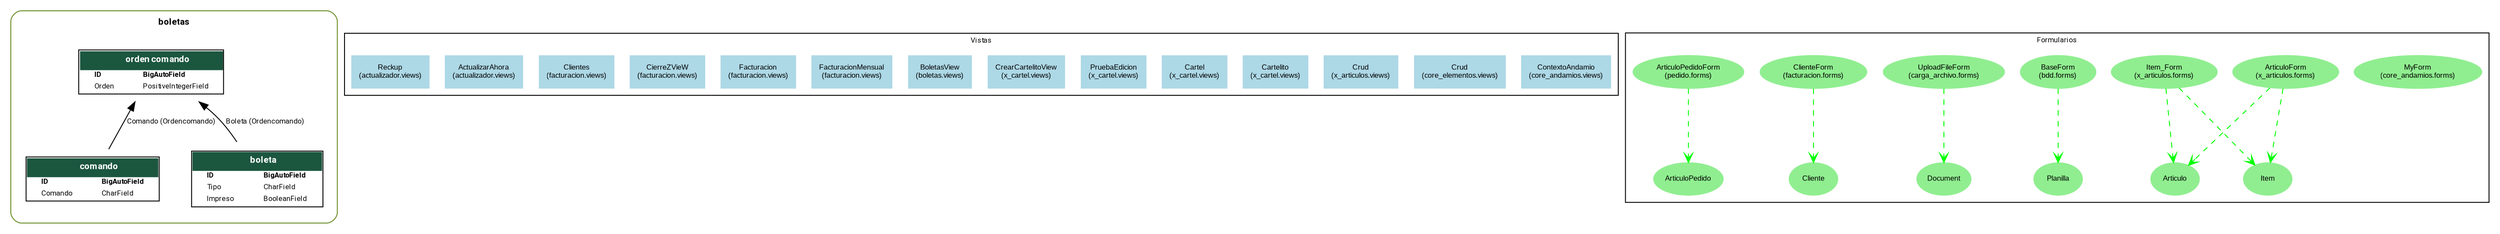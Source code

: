 digraph model_graph {
	graph [bb="0,0,380,258.25",
		fontname=Roboto,
		fontsize=8,
		rankdir=TB,
		splines=true
	];
	node [fontname=Roboto,
		fontsize=8,
		label="\N",
		shape=plaintext
	];
	edge [fontname=Roboto,
		fontsize=8
	];
	subgraph cluster_boletas {
		graph [bb="8,8,372,250.25",
			color=olivedrab4,
			label=<
          <TABLE BORDER="0" CELLBORDER="0" CELLSPACING="0">
          <TR><TD COLSPAN="2" CELLPADDING="4" ALIGN="CENTER">
          <FONT FACE="Roboto" COLOR="Black" POINT-SIZE="10">
          <B>boletas</B>
          </FONT>
          </TD></TR>
          </TABLE>
          >,
			lheight=0.31,
			lp="190,235.12",
			lwidth=1.89,
			style=rounded
		];
		boletas_models_Comando	[height=0.91667,
			label=<
      <TABLE BGCOLOR="white" BORDER="1" CELLBORDER="0" CELLSPACING="0">
      <TR><TD COLSPAN="2" CELLPADDING="5" ALIGN="CENTER" BGCOLOR="#1b563f">
      <FONT FACE="Roboto" COLOR="white" POINT-SIZE="10"><B>
      comando
      </B></FONT></TD></TR>
    
    
      <TR><TD ALIGN="LEFT" BORDER="0">
      <FONT FACE="Roboto"><B>ID</B></FONT>
      </TD><TD ALIGN="LEFT">
      <FONT FACE="Roboto"><B>BigAutoField</B></FONT>
      </TD></TR>
    
    
    
      <TR><TD ALIGN="LEFT" BORDER="0">
      <FONT FACE="Roboto">Comando</FONT>
      </TD><TD ALIGN="LEFT">
      <FONT FACE="Roboto">CharField</FONT>
      </TD></TR>
    
    
      </TABLE>
      >,
			pos="100,57",
			width=2.3194];
		boletas_models_Boleta	[height=1.1389,
			label=<
      <TABLE BGCOLOR="white" BORDER="1" CELLBORDER="0" CELLSPACING="0">
      <TR><TD COLSPAN="2" CELLPADDING="5" ALIGN="CENTER" BGCOLOR="#1b563f">
      <FONT FACE="Roboto" COLOR="white" POINT-SIZE="10"><B>
      boleta
      </B></FONT></TD></TR>
    
    
      <TR><TD ALIGN="LEFT" BORDER="0">
      <FONT FACE="Roboto"><B>ID</B></FONT>
      </TD><TD ALIGN="LEFT">
      <FONT FACE="Roboto"><B>BigAutoField</B></FONT>
      </TD></TR>
    
    
    
      <TR><TD ALIGN="LEFT" BORDER="0">
      <FONT FACE="Roboto">Tipo</FONT>
      </TD><TD ALIGN="LEFT">
      <FONT FACE="Roboto">CharField</FONT>
      </TD></TR>
    
    
    
      <TR><TD ALIGN="LEFT" BORDER="0">
      <FONT FACE="Roboto">Impreso</FONT>
      </TD><TD ALIGN="LEFT">
      <FONT FACE="Roboto">BooleanField</FONT>
      </TD></TR>
    
    
      </TABLE>
      >,
			pos="283,57",
			width=2.25];
		boletas_models_OrdenComando	[height=0.91667,
			label=<
      <TABLE BGCOLOR="white" BORDER="1" CELLBORDER="0" CELLSPACING="0">
      <TR><TD COLSPAN="2" CELLPADDING="5" ALIGN="CENTER" BGCOLOR="#1b563f">
      <FONT FACE="Roboto" COLOR="white" POINT-SIZE="10"><B>
      orden comando
      </B></FONT></TD></TR>
    
    
      <TR><TD ALIGN="LEFT" BORDER="0">
      <FONT FACE="Roboto"><B>ID</B></FONT>
      </TD><TD ALIGN="LEFT">
      <FONT FACE="Roboto"><B>BigAutoField</B></FONT>
      </TD></TR>
    
    
    
      <TR><TD ALIGN="LEFT" BORDER="0">
      <FONT FACE="Roboto">Orden</FONT>
      </TD><TD ALIGN="LEFT">
      <FONT FACE="Roboto">PositiveIntegerField</FONT>
      </TD></TR>
    
    
      </TABLE>
      >,
			pos="167,179",
			width=2.4861];
		boletas_models_OrdenComando -> boletas_models_Comando	[arrowhead=none,
			arrowtail=normal,
			dir=both,
			label=" Comando (Ordencomando)",
			lp="186.5,122",
			pos="s,145.06,146.11 139.02,136.5 137.28,133.65 135.59,130.8 134,128 127.05,115.79 120.13,101.95 114.37,89.816"];
		boletas_models_OrdenComando -> boletas_models_Boleta	[arrowhead=none,
			arrowtail=normal,
			dir=both,
			label=" Boleta (Ordencomando)",
			lp="295.12,122",
			pos="s,218.27,146.28 227.09,139.17 231.29,135.59 235.32,131.86 239,128 247.53,119.07 255.29,108.24 261.84,97.799"];
	}

  // Secciones agregadas por el visualizador UML


  // Vistas
  subgraph cluster_views {
    label = "Vistas";
    node [shape=box, style=filled, color=lightblue, fontname=Arial];
    core_andamios_ContextoAndamio [label="ContextoAndamio
(core_andamios.views)"];
    core_elementos_Crud [label="Crud
(core_elementos.views)"];
    x_articulos_Crud [label="Crud
(x_articulos.views)"];
    x_cartel_Cartelito [label="Cartelito
(x_cartel.views)"];
    x_cartel_Cartel [label="Cartel
(x_cartel.views)"];
    x_cartel_PruebaEdicion [label="PruebaEdicion
(x_cartel.views)"];
    x_cartel_CrearCartelitoView [label="CrearCartelitoView
(x_cartel.views)"];
    boletas_BoletasView [label="BoletasView
(boletas.views)"];
    facturacion_FacturacionMensual [label="FacturacionMensual
(facturacion.views)"];
    facturacion_Facturacion [label="Facturacion
(facturacion.views)"];
    facturacion_CierreZVieW [label="CierreZVieW
(facturacion.views)"];
    facturacion_Clientes [label="Clientes
(facturacion.views)"];
    actualizador_ActualizarAhora [label="ActualizarAhora
(actualizador.views)"];
    actualizador_Reckup [label="Reckup
(actualizador.views)"];
  }

  // Formularios
  subgraph cluster_forms {
    label = "Formularios";
    node [shape=ellipse, style=filled, color=lightgreen, fontname=Arial];
    core_andamios_MyForm [label="MyForm
(core_andamios.forms)"];
    x_articulos_ArticuloForm [label="ArticuloForm
(x_articulos.forms)"];
    x_articulos_ArticuloForm -> "Articulo" [style=dashed, color=green, arrowhead=vee];
    x_articulos_ArticuloForm -> "Item" [style=dashed, color=green, arrowhead=vee];
    x_articulos_Item_Form [label="Item_Form
(x_articulos.forms)"];
    x_articulos_Item_Form -> "Articulo" [style=dashed, color=green, arrowhead=vee];
    x_articulos_Item_Form -> "Item" [style=dashed, color=green, arrowhead=vee];
    bdd_BaseForm [label="BaseForm
(bdd.forms)"];
    bdd_BaseForm -> "Planilla" [style=dashed, color=green, arrowhead=vee];
    carga_archivo_UploadFileForm [label="UploadFileForm
(carga_archivo.forms)"];
    carga_archivo_UploadFileForm -> "Document" [style=dashed, color=green, arrowhead=vee];
    facturacion_ClienteForm [label="ClienteForm
(facturacion.forms)"];
    facturacion_ClienteForm -> "Cliente" [style=dashed, color=green, arrowhead=vee];
    pedido_ArticuloPedidoForm [label="ArticuloPedidoForm
(pedido.forms)"];
    pedido_ArticuloPedidoForm -> "ArticuloPedido" [style=dashed, color=green, arrowhead=vee];
  }
}